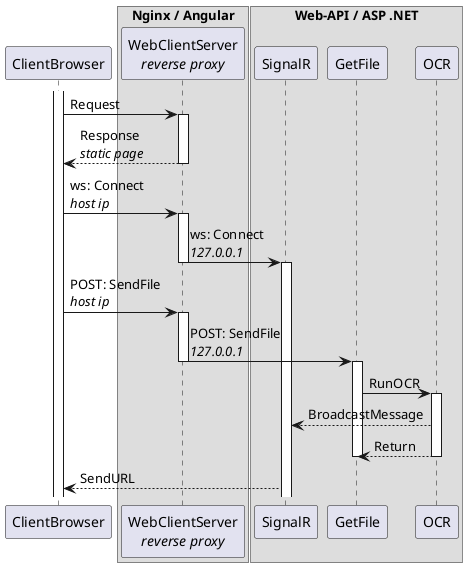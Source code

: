 @startuml

participant ClientBrowser

box Nginx / Angular
participant "WebClientServer\n//reverse proxy//" as WebClientServer
end box

box Web-API / ASP .NET
participant SignalR
participant GetFile
participant OCR
end box

activate ClientBrowser

ClientBrowser -> WebClientServer: Request
activate WebClientServer
WebClientServer --> ClientBrowser: Response\n//static page//
deactivate WebClientServer

ClientBrowser -> WebClientServer: ws: Connect\n//host ip//
activate WebClientServer
WebClientServer -> SignalR: ws: Connect\n//127.0.0.1//
deactivate WebClientServer
activate SignalR

ClientBrowser -> WebClientServer: POST: SendFile\n//host ip//
activate WebClientServer
WebClientServer -> GetFile: POST: SendFile\n//127.0.0.1//
deactivate WebClientServer
activate GetFile

GetFile -> OCR: RunOCR
activate OCR

OCR --> SignalR: BroadcastMessage
OCR --> GetFile: Return
deactivate OCR
deactivate GetFile

SignalR --> ClientBrowser: SendURL


@enduml